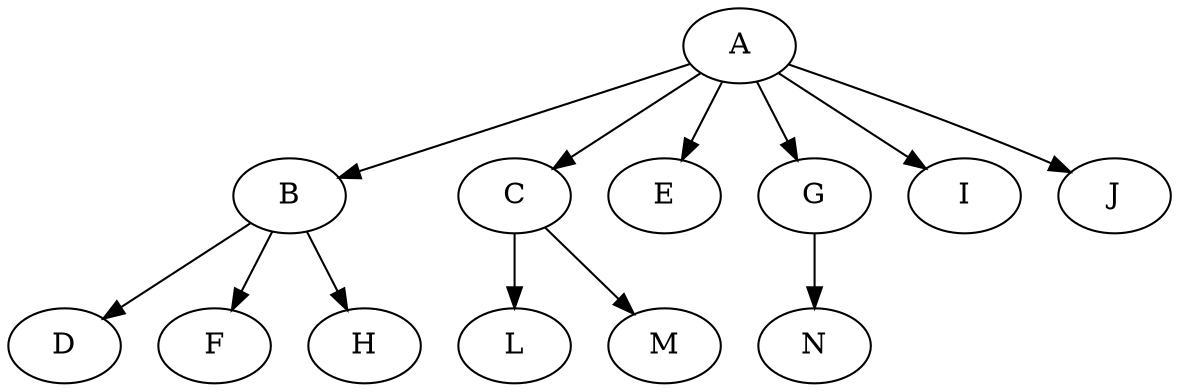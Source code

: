 digraph G {
    A -> B;
    A -> C;
    A -> E;
    A -> G;
    A -> I;
    A -> J;
    B -> D;
    B -> F;
    B -> H;
    C -> L;
    C -> M;
    G -> N;
}